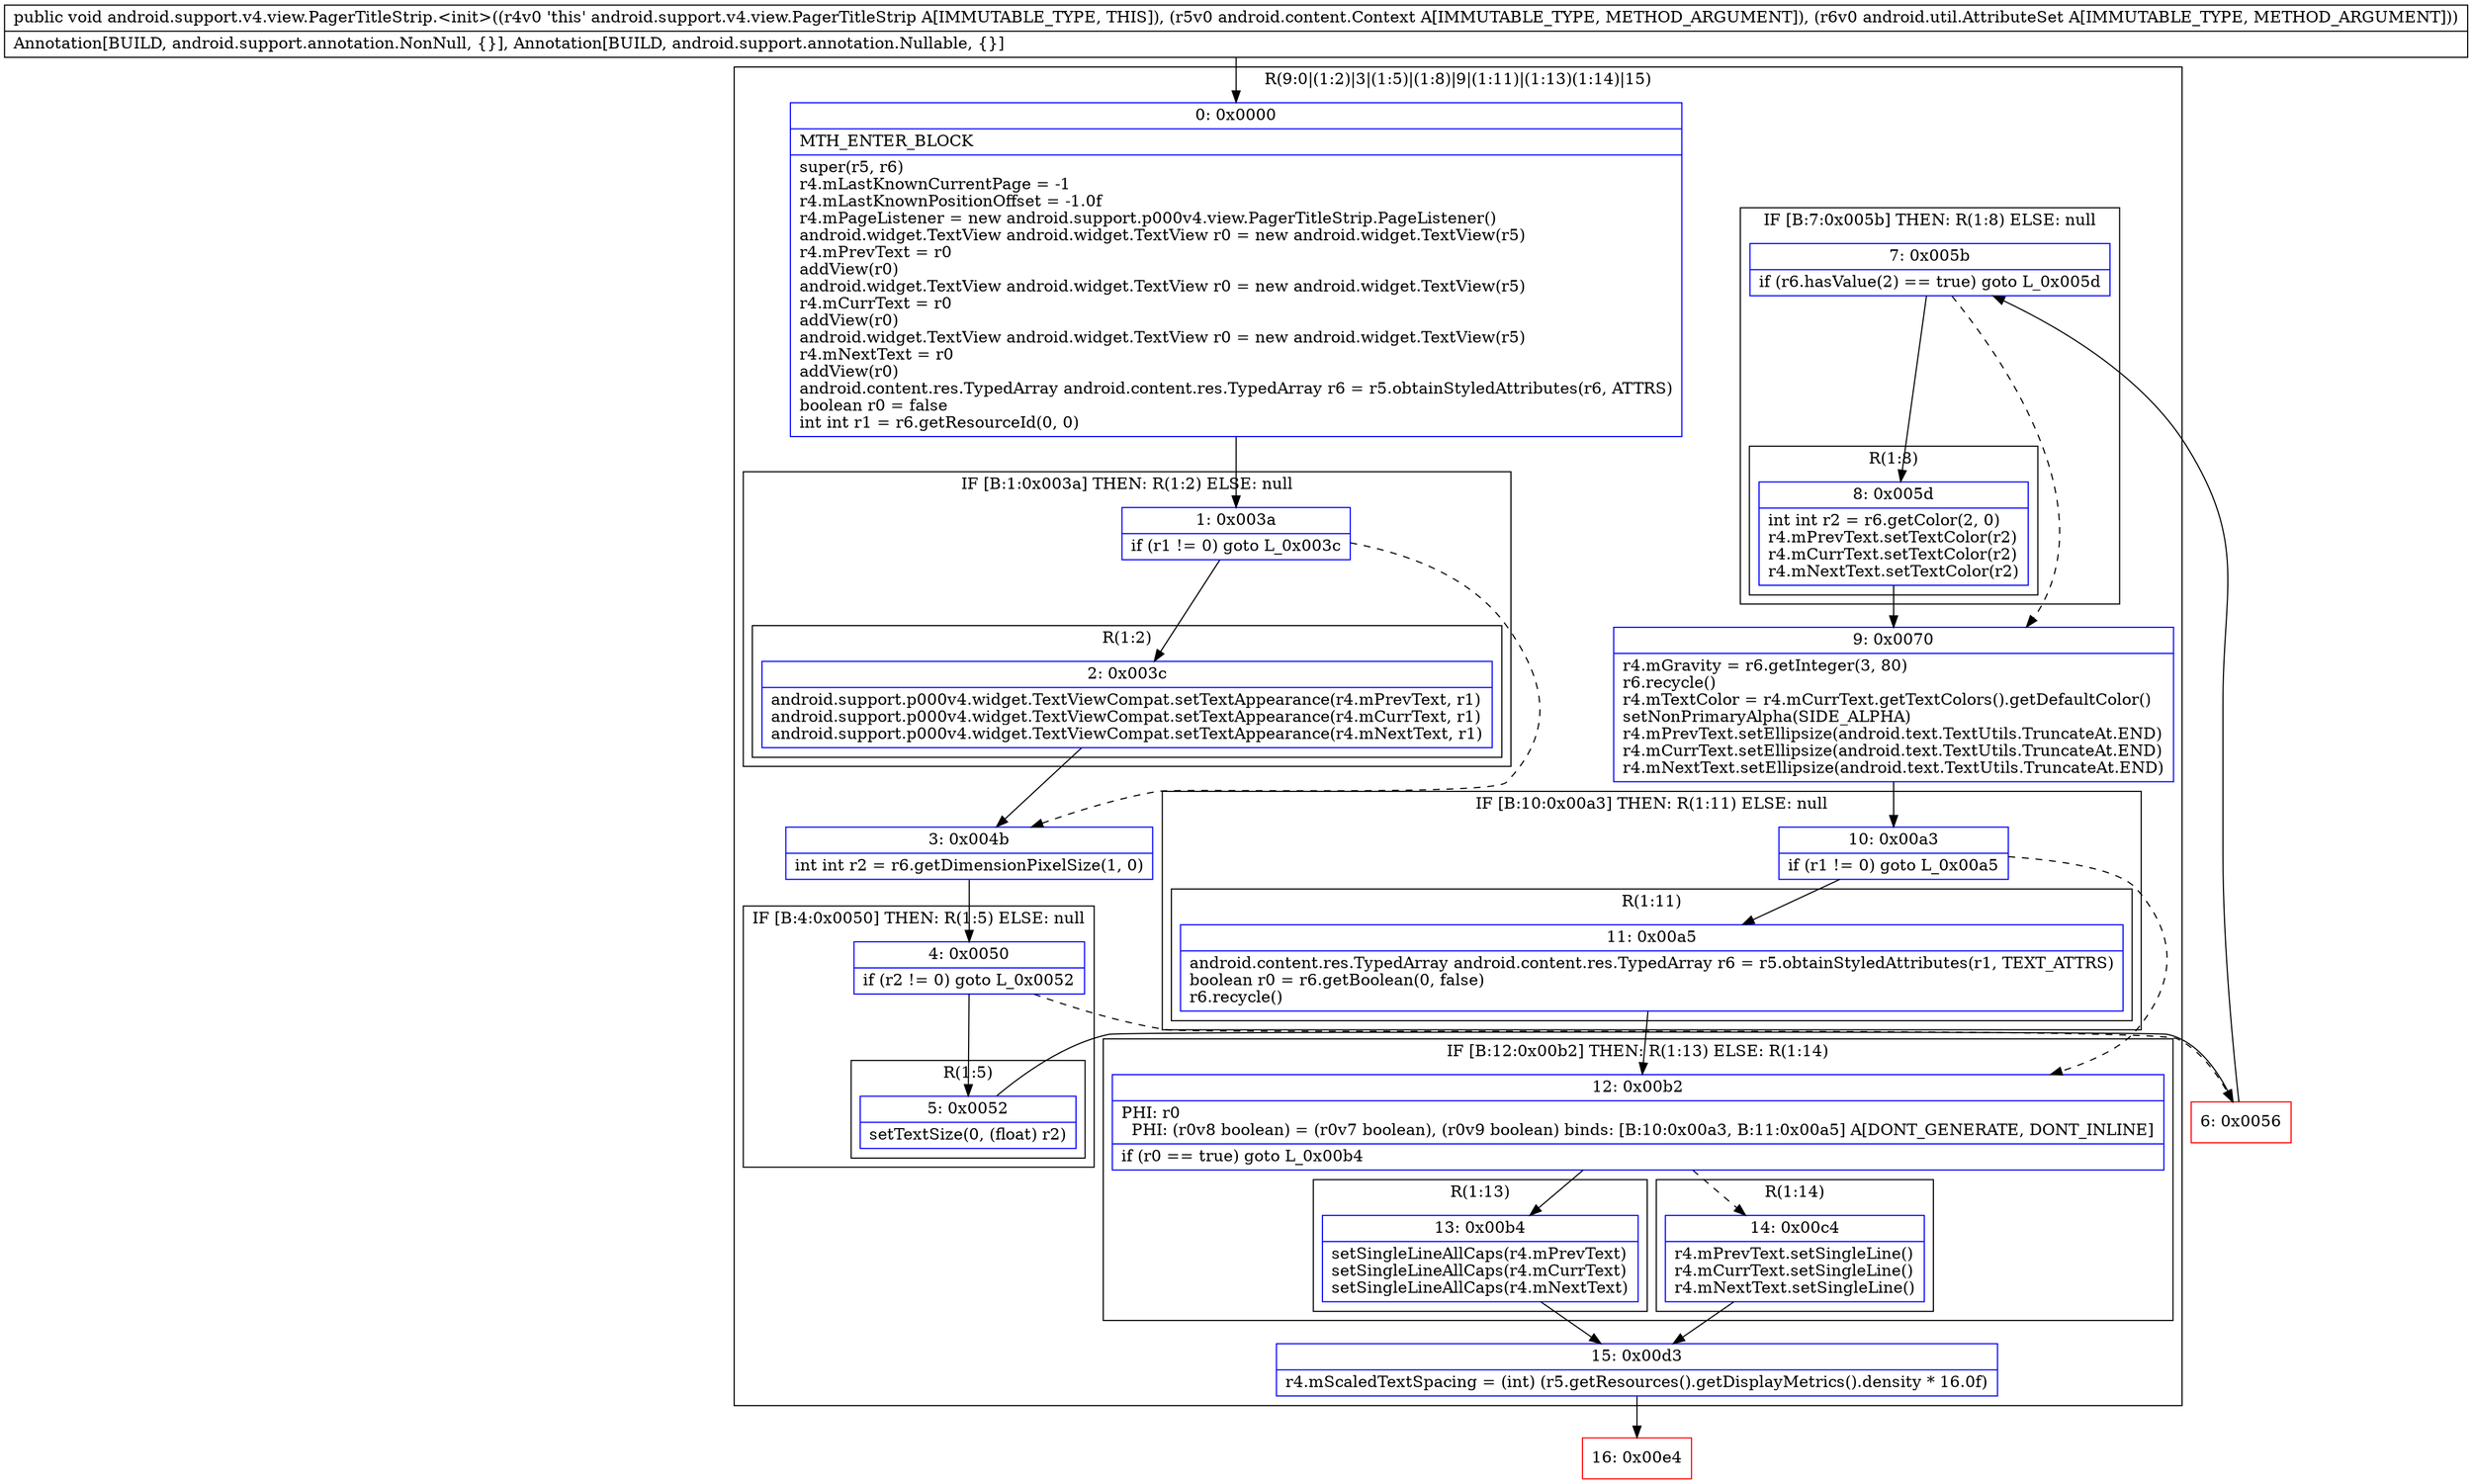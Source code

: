 digraph "CFG forandroid.support.v4.view.PagerTitleStrip.\<init\>(Landroid\/content\/Context;Landroid\/util\/AttributeSet;)V" {
subgraph cluster_Region_1427431972 {
label = "R(9:0|(1:2)|3|(1:5)|(1:8)|9|(1:11)|(1:13)(1:14)|15)";
node [shape=record,color=blue];
Node_0 [shape=record,label="{0\:\ 0x0000|MTH_ENTER_BLOCK\l|super(r5, r6)\lr4.mLastKnownCurrentPage = \-1\lr4.mLastKnownPositionOffset = \-1.0f\lr4.mPageListener = new android.support.p000v4.view.PagerTitleStrip.PageListener()\landroid.widget.TextView android.widget.TextView r0 = new android.widget.TextView(r5)\lr4.mPrevText = r0\laddView(r0)\landroid.widget.TextView android.widget.TextView r0 = new android.widget.TextView(r5)\lr4.mCurrText = r0\laddView(r0)\landroid.widget.TextView android.widget.TextView r0 = new android.widget.TextView(r5)\lr4.mNextText = r0\laddView(r0)\landroid.content.res.TypedArray android.content.res.TypedArray r6 = r5.obtainStyledAttributes(r6, ATTRS)\lboolean r0 = false\lint int r1 = r6.getResourceId(0, 0)\l}"];
subgraph cluster_IfRegion_2086417010 {
label = "IF [B:1:0x003a] THEN: R(1:2) ELSE: null";
node [shape=record,color=blue];
Node_1 [shape=record,label="{1\:\ 0x003a|if (r1 != 0) goto L_0x003c\l}"];
subgraph cluster_Region_1098095743 {
label = "R(1:2)";
node [shape=record,color=blue];
Node_2 [shape=record,label="{2\:\ 0x003c|android.support.p000v4.widget.TextViewCompat.setTextAppearance(r4.mPrevText, r1)\landroid.support.p000v4.widget.TextViewCompat.setTextAppearance(r4.mCurrText, r1)\landroid.support.p000v4.widget.TextViewCompat.setTextAppearance(r4.mNextText, r1)\l}"];
}
}
Node_3 [shape=record,label="{3\:\ 0x004b|int int r2 = r6.getDimensionPixelSize(1, 0)\l}"];
subgraph cluster_IfRegion_219703619 {
label = "IF [B:4:0x0050] THEN: R(1:5) ELSE: null";
node [shape=record,color=blue];
Node_4 [shape=record,label="{4\:\ 0x0050|if (r2 != 0) goto L_0x0052\l}"];
subgraph cluster_Region_273286448 {
label = "R(1:5)";
node [shape=record,color=blue];
Node_5 [shape=record,label="{5\:\ 0x0052|setTextSize(0, (float) r2)\l}"];
}
}
subgraph cluster_IfRegion_214807637 {
label = "IF [B:7:0x005b] THEN: R(1:8) ELSE: null";
node [shape=record,color=blue];
Node_7 [shape=record,label="{7\:\ 0x005b|if (r6.hasValue(2) == true) goto L_0x005d\l}"];
subgraph cluster_Region_1095736245 {
label = "R(1:8)";
node [shape=record,color=blue];
Node_8 [shape=record,label="{8\:\ 0x005d|int int r2 = r6.getColor(2, 0)\lr4.mPrevText.setTextColor(r2)\lr4.mCurrText.setTextColor(r2)\lr4.mNextText.setTextColor(r2)\l}"];
}
}
Node_9 [shape=record,label="{9\:\ 0x0070|r4.mGravity = r6.getInteger(3, 80)\lr6.recycle()\lr4.mTextColor = r4.mCurrText.getTextColors().getDefaultColor()\lsetNonPrimaryAlpha(SIDE_ALPHA)\lr4.mPrevText.setEllipsize(android.text.TextUtils.TruncateAt.END)\lr4.mCurrText.setEllipsize(android.text.TextUtils.TruncateAt.END)\lr4.mNextText.setEllipsize(android.text.TextUtils.TruncateAt.END)\l}"];
subgraph cluster_IfRegion_38893010 {
label = "IF [B:10:0x00a3] THEN: R(1:11) ELSE: null";
node [shape=record,color=blue];
Node_10 [shape=record,label="{10\:\ 0x00a3|if (r1 != 0) goto L_0x00a5\l}"];
subgraph cluster_Region_1873119379 {
label = "R(1:11)";
node [shape=record,color=blue];
Node_11 [shape=record,label="{11\:\ 0x00a5|android.content.res.TypedArray android.content.res.TypedArray r6 = r5.obtainStyledAttributes(r1, TEXT_ATTRS)\lboolean r0 = r6.getBoolean(0, false)\lr6.recycle()\l}"];
}
}
subgraph cluster_IfRegion_500322945 {
label = "IF [B:12:0x00b2] THEN: R(1:13) ELSE: R(1:14)";
node [shape=record,color=blue];
Node_12 [shape=record,label="{12\:\ 0x00b2|PHI: r0 \l  PHI: (r0v8 boolean) = (r0v7 boolean), (r0v9 boolean) binds: [B:10:0x00a3, B:11:0x00a5] A[DONT_GENERATE, DONT_INLINE]\l|if (r0 == true) goto L_0x00b4\l}"];
subgraph cluster_Region_1585654390 {
label = "R(1:13)";
node [shape=record,color=blue];
Node_13 [shape=record,label="{13\:\ 0x00b4|setSingleLineAllCaps(r4.mPrevText)\lsetSingleLineAllCaps(r4.mCurrText)\lsetSingleLineAllCaps(r4.mNextText)\l}"];
}
subgraph cluster_Region_1413230678 {
label = "R(1:14)";
node [shape=record,color=blue];
Node_14 [shape=record,label="{14\:\ 0x00c4|r4.mPrevText.setSingleLine()\lr4.mCurrText.setSingleLine()\lr4.mNextText.setSingleLine()\l}"];
}
}
Node_15 [shape=record,label="{15\:\ 0x00d3|r4.mScaledTextSpacing = (int) (r5.getResources().getDisplayMetrics().density * 16.0f)\l}"];
}
Node_6 [shape=record,color=red,label="{6\:\ 0x0056}"];
Node_16 [shape=record,color=red,label="{16\:\ 0x00e4}"];
MethodNode[shape=record,label="{public void android.support.v4.view.PagerTitleStrip.\<init\>((r4v0 'this' android.support.v4.view.PagerTitleStrip A[IMMUTABLE_TYPE, THIS]), (r5v0 android.content.Context A[IMMUTABLE_TYPE, METHOD_ARGUMENT]), (r6v0 android.util.AttributeSet A[IMMUTABLE_TYPE, METHOD_ARGUMENT]))  | Annotation[BUILD, android.support.annotation.NonNull, \{\}], Annotation[BUILD, android.support.annotation.Nullable, \{\}]\l}"];
MethodNode -> Node_0;
Node_0 -> Node_1;
Node_1 -> Node_2;
Node_1 -> Node_3[style=dashed];
Node_2 -> Node_3;
Node_3 -> Node_4;
Node_4 -> Node_5;
Node_4 -> Node_6[style=dashed];
Node_5 -> Node_6;
Node_7 -> Node_8;
Node_7 -> Node_9[style=dashed];
Node_8 -> Node_9;
Node_9 -> Node_10;
Node_10 -> Node_11;
Node_10 -> Node_12[style=dashed];
Node_11 -> Node_12;
Node_12 -> Node_13;
Node_12 -> Node_14[style=dashed];
Node_13 -> Node_15;
Node_14 -> Node_15;
Node_15 -> Node_16;
Node_6 -> Node_7;
}

